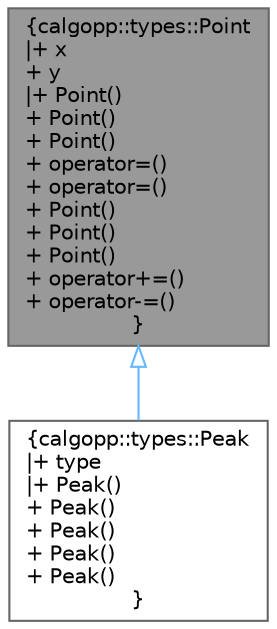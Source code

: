 digraph "calgopp::types::Point"
{
 // LATEX_PDF_SIZE
  bgcolor="transparent";
  edge [fontname=Helvetica,fontsize=10,labelfontname=Helvetica,labelfontsize=10];
  node [fontname=Helvetica,fontsize=10,shape=box,height=0.2,width=0.4];
  Node1 [label="{calgopp::types::Point\n|+ x\l+ y\l|+ Point()\l+ Point()\l+ Point()\l+ operator=()\l+ operator=()\l+ Point()\l+ Point()\l+ Point()\l+ operator+=()\l+ operator-=()\l}",height=0.2,width=0.4,color="gray40", fillcolor="grey60", style="filled", fontcolor="black",tooltip=" "];
  Node1 -> Node2 [dir="back",color="steelblue1",style="solid",arrowtail="onormal"];
  Node2 [label="{calgopp::types::Peak\n|+ type\l|+ Peak()\l+ Peak()\l+ Peak()\l+ Peak()\l+ Peak()\l}",height=0.2,width=0.4,color="gray40", fillcolor="white", style="filled",URL="$structcalgopp_1_1types_1_1Peak.html",tooltip=" "];
}
